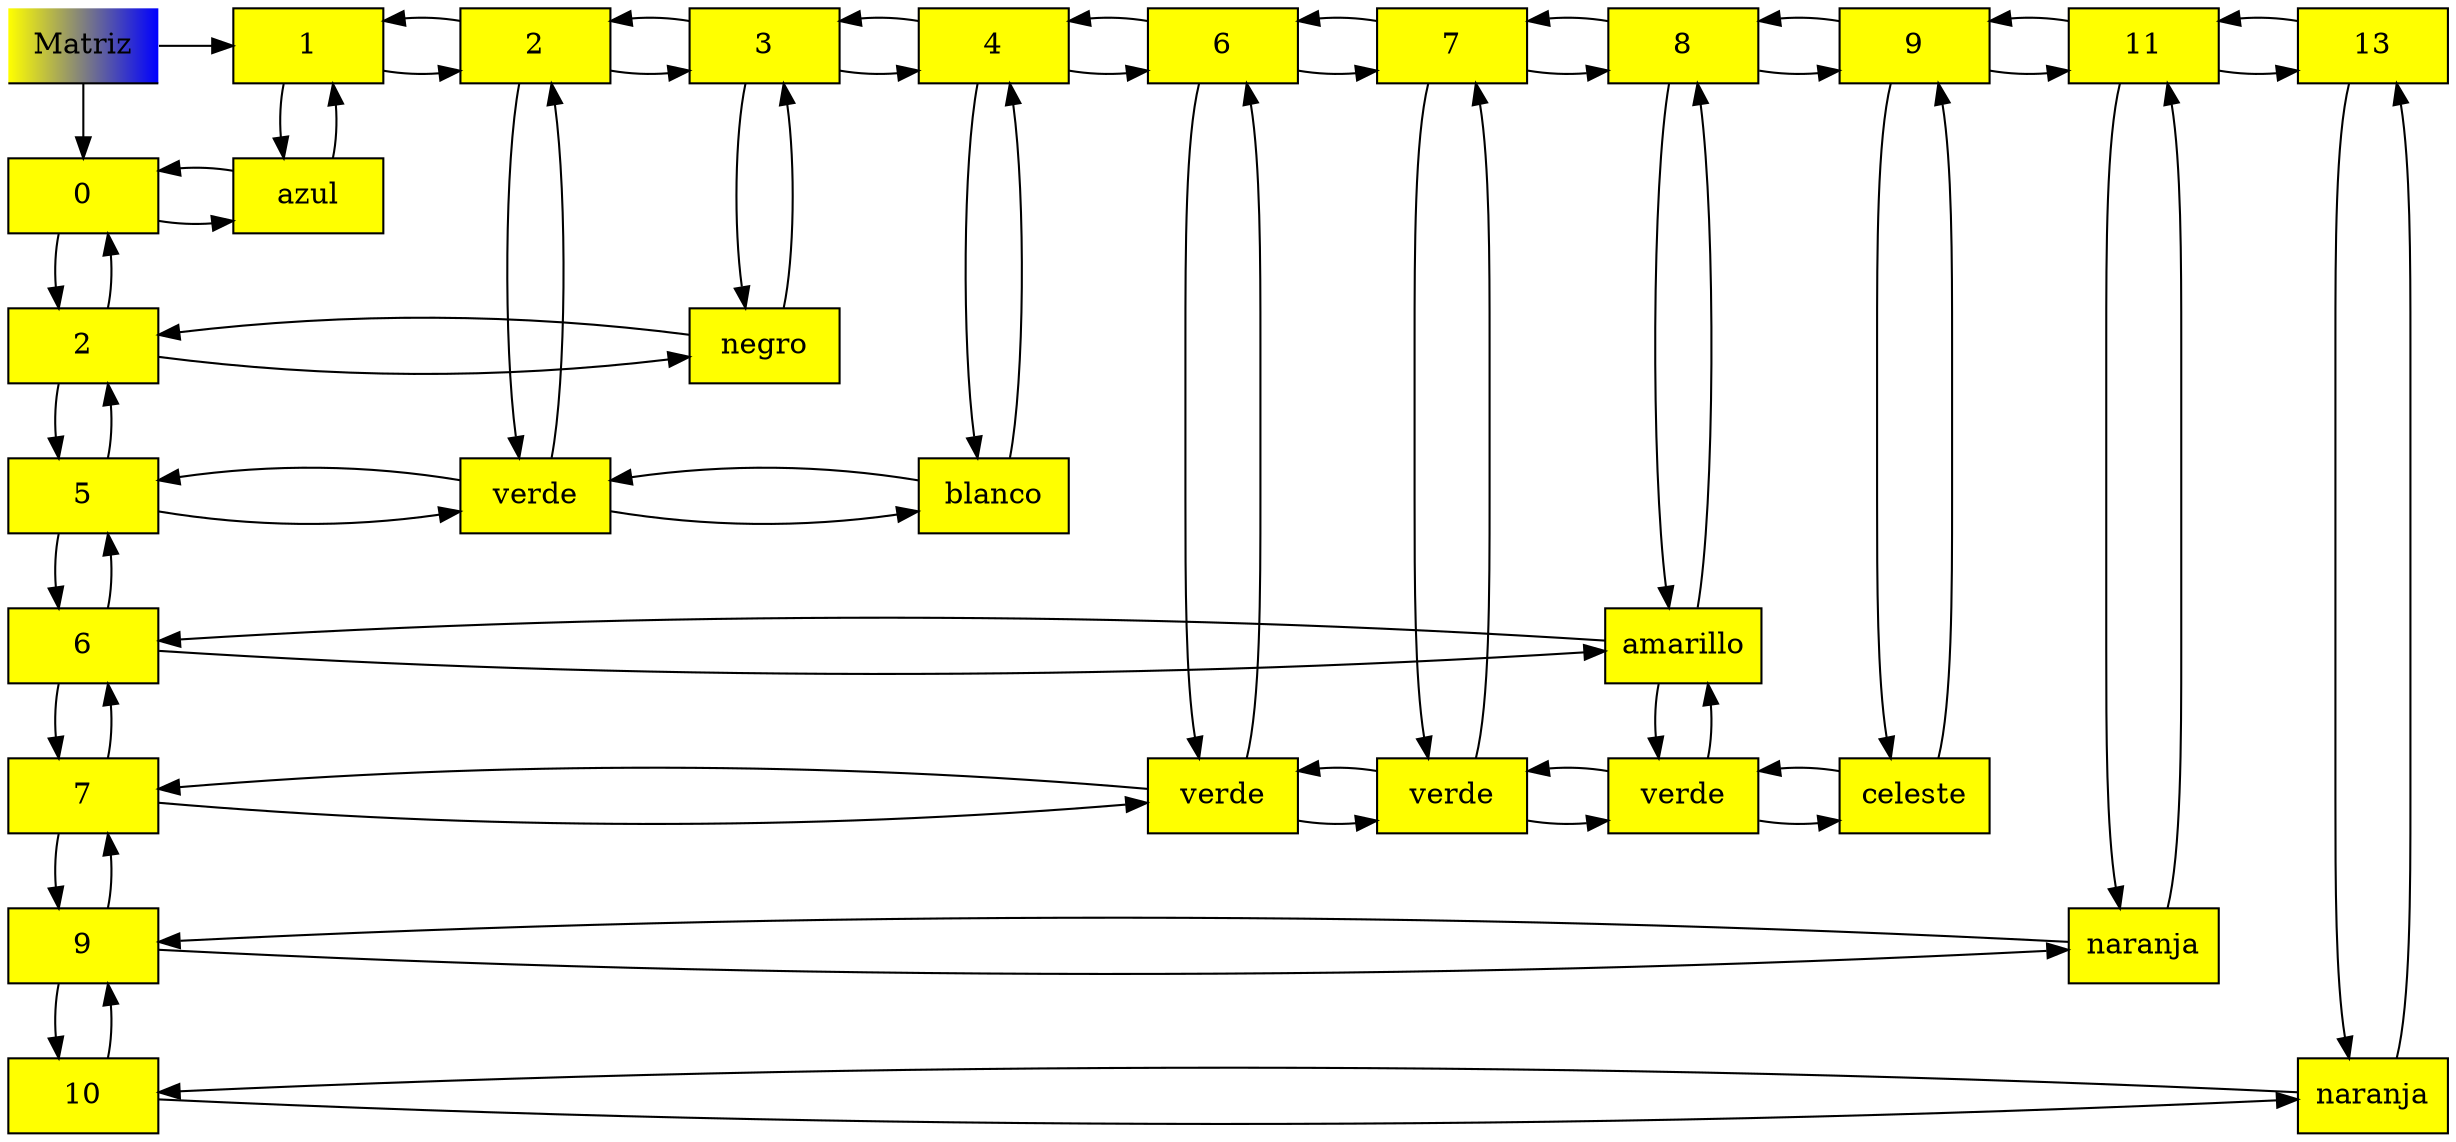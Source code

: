 digraph G {
graph [ranksep="0.5", nodesep="0.5"];

Matriz[width = 1.0 group = "Mt0",  style=filled,shape="underline",fillcolor="yellow:blue" label="Matriz"];

F0[label="0"width = 1.0 style = filled,shape="rectangle", fillcolor = "yellow", group = Mt0] ;
F2[label="2"width = 1.0 style = filled,shape="rectangle", fillcolor = "yellow", group = Mt0] ;
F5[label="5"width = 1.0 style = filled,shape="rectangle", fillcolor = "yellow", group = Mt0] ;
F6[label="6"width = 1.0 style = filled,shape="rectangle", fillcolor = "yellow", group = Mt0] ;
F7[label="7"width = 1.0 style = filled,shape="rectangle", fillcolor = "yellow", group = Mt0] ;
F9[label="9"width = 1.0 style = filled,shape="rectangle", fillcolor = "yellow", group = Mt0] ;
F10[label="10"width = 1.0 style = filled,shape="rectangle", fillcolor = "yellow", group = Mt0] ;
F0->F2;
F2->F0;
F2->F5;
F5->F2;
F5->F6;
F6->F5;
F6->F7;
F7->F6;
F7->F9;
F9->F7;
F9->F10;
F10->F9;

C1[label="1"width = 1.0 style = filled,shape="rectangle", fillcolor = "yellow", group =1] ;
C2[label="2"width = 1.0 style = filled,shape="rectangle", fillcolor = "yellow", group =2] ;
C3[label="3"width = 1.0 style = filled,shape="rectangle", fillcolor = "yellow", group =3] ;
C4[label="4"width = 1.0 style = filled,shape="rectangle", fillcolor = "yellow", group =4] ;
C6[label="6"width = 1.0 style = filled,shape="rectangle", fillcolor = "yellow", group =6] ;
C7[label="7"width = 1.0 style = filled,shape="rectangle", fillcolor = "yellow", group =7] ;
C8[label="8"width = 1.0 style = filled,shape="rectangle", fillcolor = "yellow", group =8] ;
C9[label="9"width = 1.0 style = filled,shape="rectangle", fillcolor = "yellow", group =9] ;
C11[label="11"width = 1.0 style = filled,shape="rectangle", fillcolor = "yellow", group =11] ;
C13[label="13"width = 1.0 style = filled,shape="rectangle", fillcolor = "yellow", group =13] ;
C1->C2;
C2->C1;
C2->C3;
C3->C2;
C3->C4;
C4->C3;
C4->C6;
C6->C4;
C6->C7;
C7->C6;
C7->C8;
C8->C7;
C8->C9;
C9->C8;
C9->C11;
C11->C9;
C11->C13;
C13->C11;
{rank = same; Matriz;C1;C2;C3;C4;C6;C7;C8;C9;C11;C13}
Matriz ->C1;
Matriz ->F0;

01[label="azul"width = 1.0 style = filled,shape="rectangle", fillcolor = "yellow", group =1] ;
23[label="negro"width = 1.0 style = filled,shape="rectangle", fillcolor = "yellow", group =3] ;
52[label="verde"width = 1.0 style = filled,shape="rectangle", fillcolor = "yellow", group =2] ;
68[label="amarillo"width = 1.0 style = filled,shape="rectangle", fillcolor = "yellow", group =8] ;
76[label="verde"width = 1.0 style = filled,shape="rectangle", fillcolor = "yellow", group =6] ;
911[label="naranja"width = 1.0 style = filled,shape="rectangle", fillcolor = "yellow", group =11] ;
1013[label="naranja"width = 1.0 style = filled,shape="rectangle", fillcolor = "yellow", group =13] ;
F0->01[constraint = false];
01->F0[constraint = false];
F2->23[constraint = false];
23->F2[constraint = false];
F5->52[constraint = false];
52->F5[constraint = false];
F6->68[constraint = false];
68->F6[constraint = false];
F7->76[constraint = false];
76->F7[constraint = false];
F9->911[constraint = false];
911->F9[constraint = false];
F10->1013[constraint = false];
1013->F10[constraint = false];
54[label="blanco"width = 1.0 style = filled,shape="rectangle", fillcolor = "yellow", group =4] ;
77[label="verde"width = 1.0 style = filled,shape="rectangle", fillcolor = "yellow", group =7] ;
78[label="verde"width = 1.0 style = filled,shape="rectangle", fillcolor = "yellow", group =8] ;
79[label="celeste"width = 1.0 style = filled,shape="rectangle", fillcolor = "yellow", group =9] ;
52->54[constraint = false];

54->52[constraint = false];
76->77[constraint = false];

77->76[constraint = false];
77->78[constraint = false];

78->77[constraint = false];
78->79[constraint = false];

79->78[constraint = false];

{rank = same;F0;01;}
{rank = same;F2;23;}
{rank = same;F5;52;54;}
{rank = same;F6;68;}
{rank = same;F7;76;77;78;79;}
{rank = same;F9;911;}
{rank = same;F10;1013;}

C1->01;
01->C1;
C2->52;
52->C2;
C3->23;
23->C3;
C4->54;
54->C4;
C6->76;
76->C6;
C7->77;
77->C7;
C8->68;
68->C8;
C9->79;
79->C9;
C11->911;
911->C11;
C13->1013;
1013->C13;

68->78
78->68[constraint = false];




}
